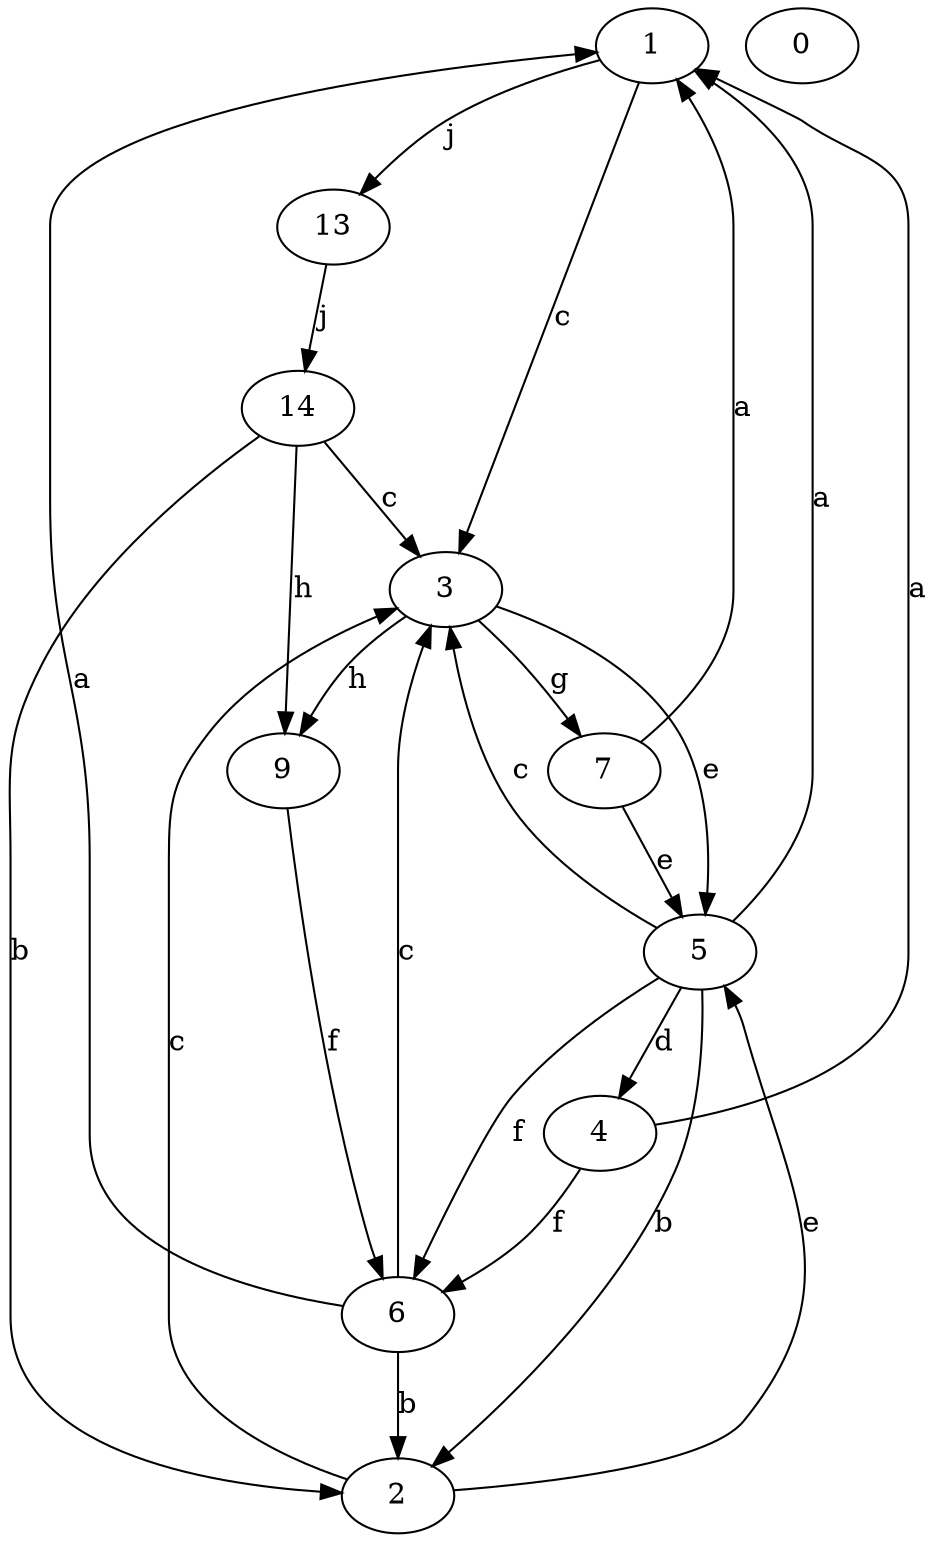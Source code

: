 strict digraph  {
1;
2;
3;
4;
5;
6;
0;
7;
9;
13;
14;
1 -> 3  [label=c];
1 -> 13  [label=j];
2 -> 3  [label=c];
2 -> 5  [label=e];
3 -> 5  [label=e];
3 -> 7  [label=g];
3 -> 9  [label=h];
4 -> 1  [label=a];
4 -> 6  [label=f];
5 -> 1  [label=a];
5 -> 2  [label=b];
5 -> 3  [label=c];
5 -> 4  [label=d];
5 -> 6  [label=f];
6 -> 1  [label=a];
6 -> 2  [label=b];
6 -> 3  [label=c];
7 -> 1  [label=a];
7 -> 5  [label=e];
9 -> 6  [label=f];
13 -> 14  [label=j];
14 -> 2  [label=b];
14 -> 3  [label=c];
14 -> 9  [label=h];
}
